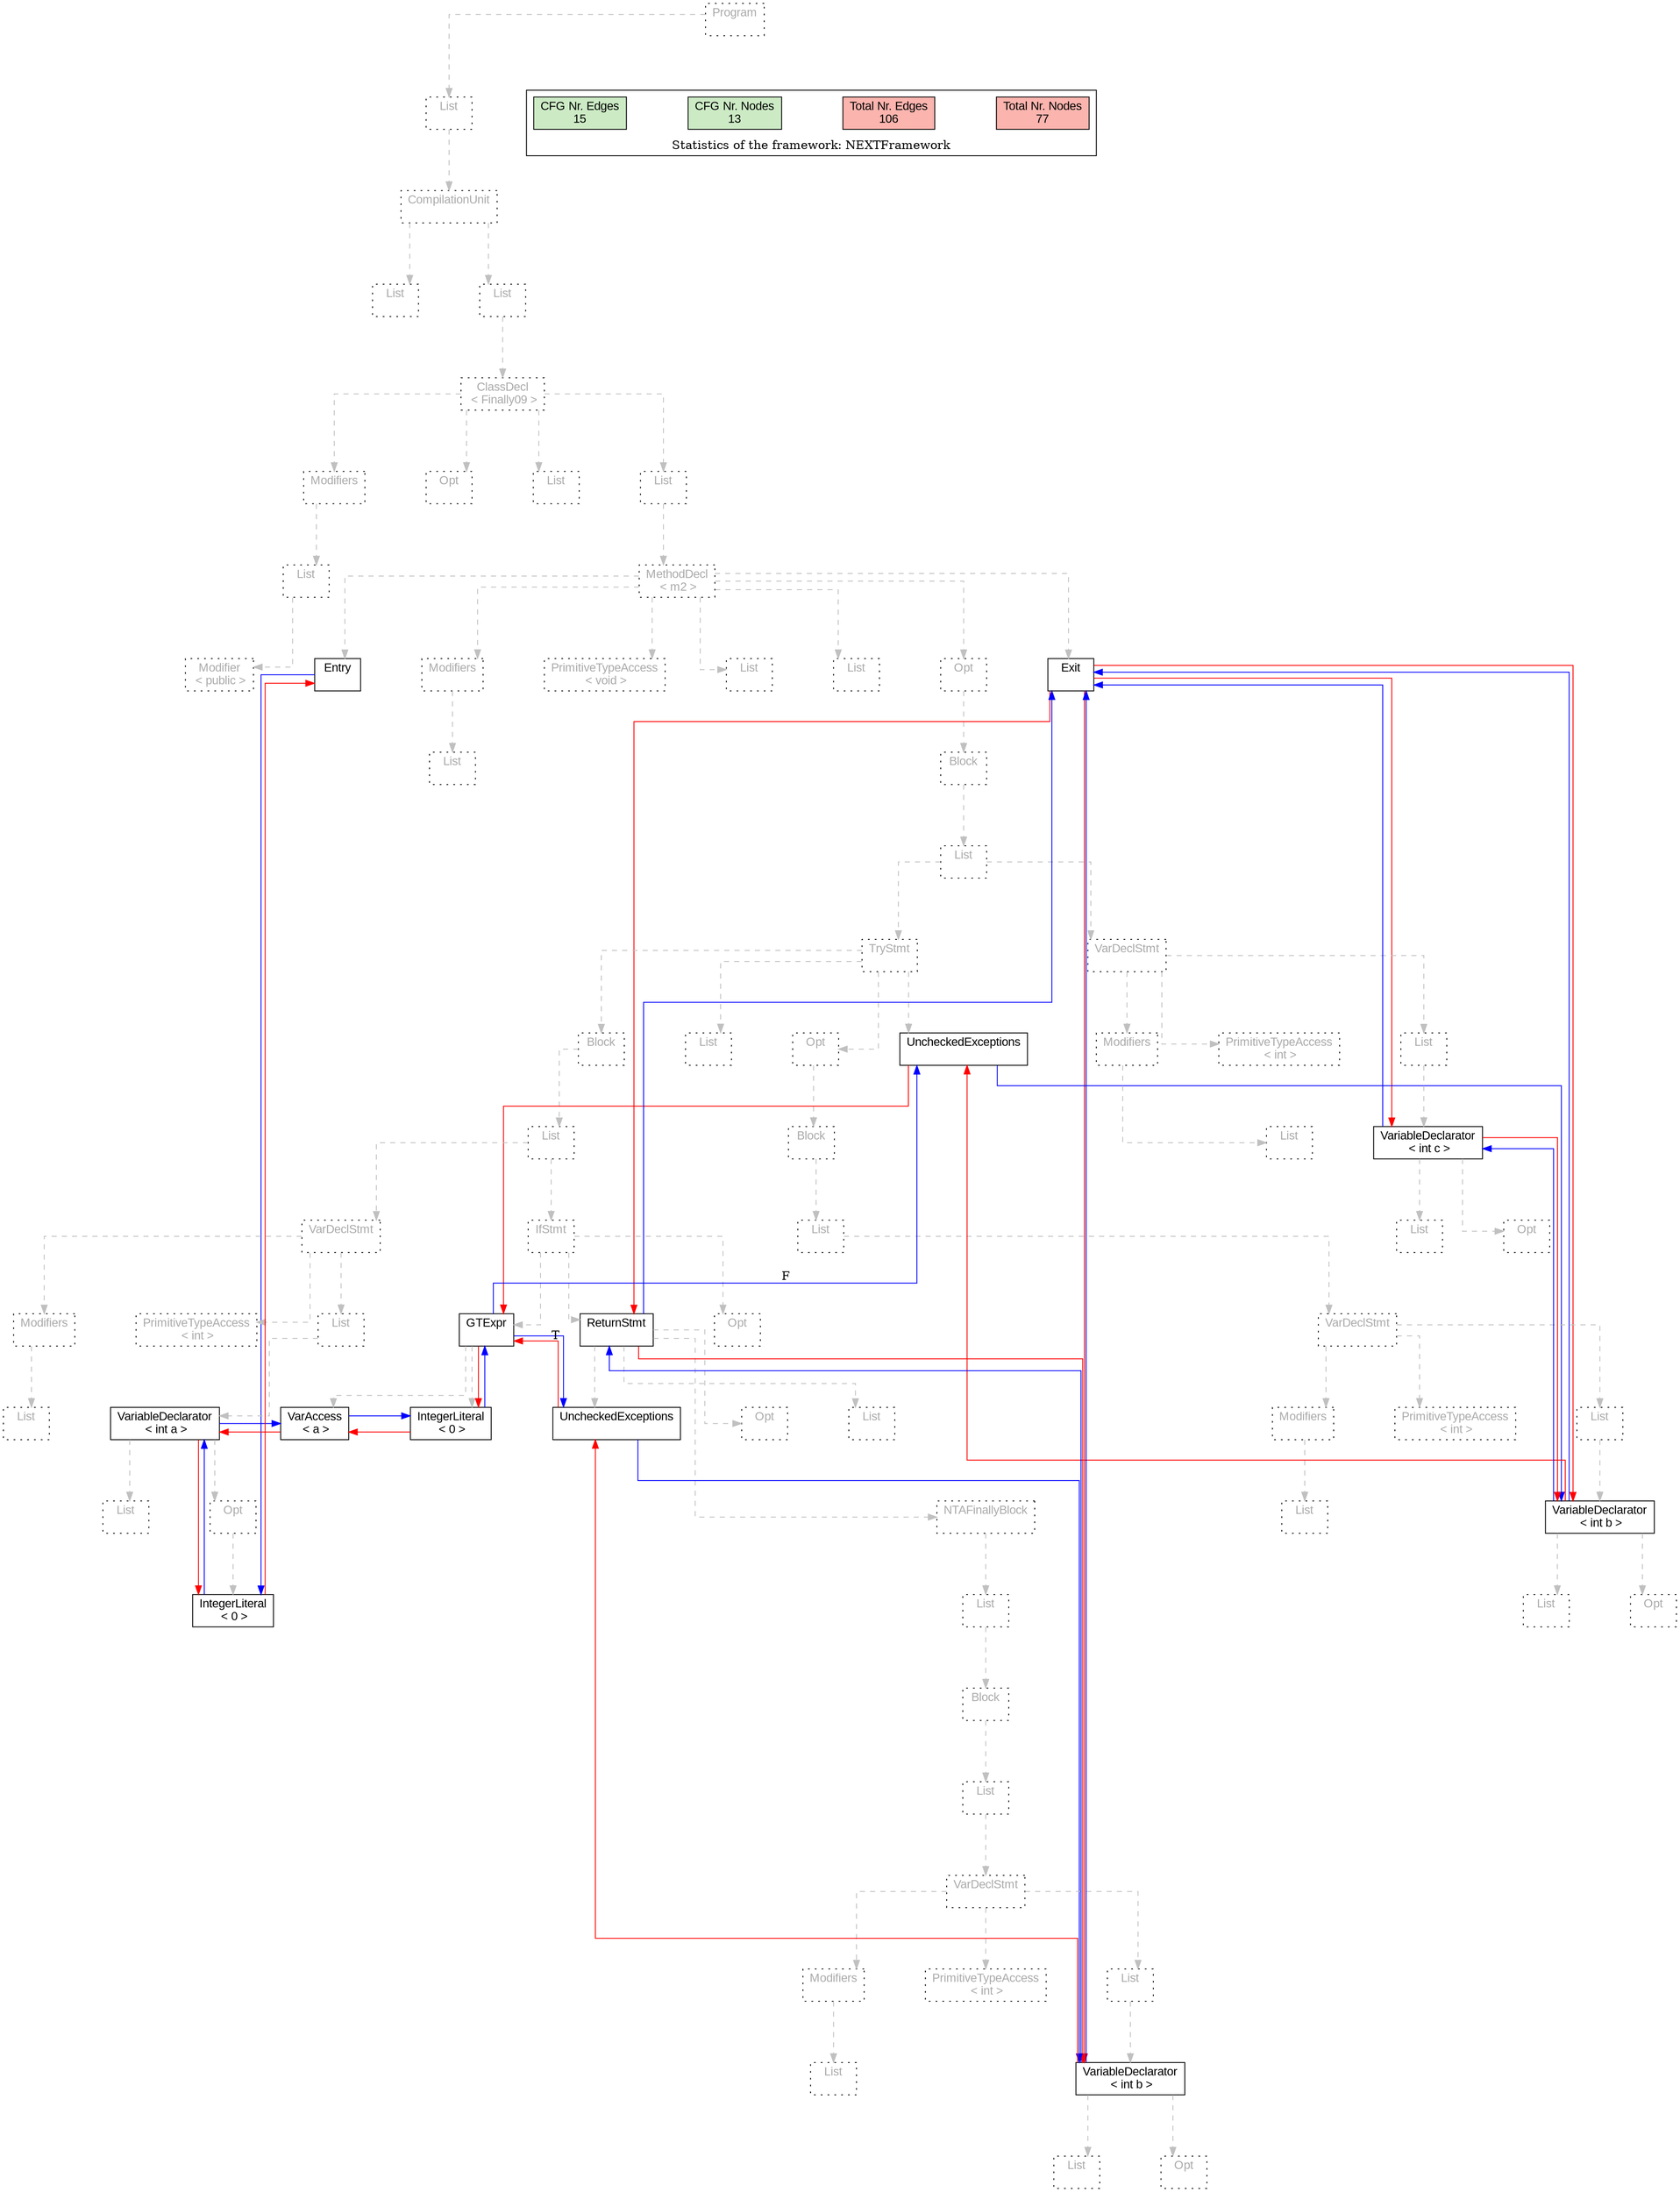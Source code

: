 digraph G {
graph [splines=ortho, nodesep="1", ranksep="1"]
node [shape=rect, fontname=Arial];
{ rank = same; "Program[0]"}
{ rank = same; "List[1]"}
{ rank = same; "CompilationUnit[2]"}
{ rank = same; "List[3]"; "List[4]"}
{ rank = same; "ClassDecl[5]"}
{ rank = same; "Modifiers[6]"; "Opt[9]"; "List[10]"; "List[11]"}
{ rank = same; "List[7]"; "MethodDecl[12]"}
{ rank = same; "Modifier[8]"; "Entry[13]"; "Modifiers[14]"; "PrimitiveTypeAccess[16]"; "List[17]"; "List[18]"; "Opt[19]"; "Exit[20]"}
{ rank = same; "List[15]"; "Block[20]"}
{ rank = same; "List[21]"}
{ rank = same; "TryStmt[22]"; "VarDeclStmt[68]"}
{ rank = same; "Block[23]"; "List[55]"; "Opt[56]"; "UncheckedExceptions[67]"; "Modifiers[69]"; "PrimitiveTypeAccess[71]"; "List[72]"}
{ rank = same; "List[24]"; "Block[57]"; "List[70]"; "VariableDeclarator[73]"}
{ rank = same; "VarDeclStmt[25]"; "IfStmt[34]"; "List[58]"; "List[74]"; "Opt[75]"}
{ rank = same; "Modifiers[26]"; "PrimitiveTypeAccess[28]"; "List[29]"; "GTExpr[35]"; "ReturnStmt[38]"; "Opt[54]"; "VarDeclStmt[59]"}
{ rank = same; "List[27]"; "VariableDeclarator[30]"; "VarAccess[36]"; "IntegerLiteral[37]"; "Opt[39]"; "List[53]"; "UncheckedExceptions[39]"; "Modifiers[60]"; "PrimitiveTypeAccess[62]"; "List[63]"}
{ rank = same; "List[31]"; "Opt[32]"; "NTAFinallyBlock[41]"; "List[61]"; "VariableDeclarator[64]"}
{ rank = same; "IntegerLiteral[33]"; "List[42]"; "List[65]"; "Opt[66]"}
{ rank = same; "Block[43]"}
{ rank = same; "List[44]"}
{ rank = same; "VarDeclStmt[45]"}
{ rank = same; "Modifiers[46]"; "PrimitiveTypeAccess[48]"; "List[49]"}
{ rank = same; "List[47]"; "VariableDeclarator[50]"}
{ rank = same; "List[51]"; "Opt[52]"}
"Program[0]" [label="Program\n ", style= dotted   fillcolor="#eeeeee" fontcolor="#aaaaaa"  ]
"List[1]" [label="List\n ", style= dotted   fillcolor="#eeeeee" fontcolor="#aaaaaa"  ]
"CompilationUnit[2]" [label="CompilationUnit\n ", style= dotted   fillcolor="#eeeeee" fontcolor="#aaaaaa"  ]
"List[3]" [label="List\n ", style= dotted   fillcolor="#eeeeee" fontcolor="#aaaaaa"  ]
"List[4]" [label="List\n ", style= dotted   fillcolor="#eeeeee" fontcolor="#aaaaaa"  ]
"ClassDecl[5]" [label="ClassDecl\n < Finally09 >", style= dotted   fillcolor="#eeeeee" fontcolor="#aaaaaa"  ]
"Modifiers[6]" [label="Modifiers\n ", style= dotted   fillcolor="#eeeeee" fontcolor="#aaaaaa"  ]
"List[7]" [label="List\n ", style= dotted   fillcolor="#eeeeee" fontcolor="#aaaaaa"  ]
"Modifier[8]" [label="Modifier\n < public >", style= dotted   fillcolor="#eeeeee" fontcolor="#aaaaaa"  ]
"Opt[9]" [label="Opt\n ", style= dotted   fillcolor="#eeeeee" fontcolor="#aaaaaa"  ]
"List[10]" [label="List\n ", style= dotted   fillcolor="#eeeeee" fontcolor="#aaaaaa"  ]
"List[11]" [label="List\n ", style= dotted   fillcolor="#eeeeee" fontcolor="#aaaaaa"  ]
"MethodDecl[12]" [label="MethodDecl\n < m2 >", style= dotted   fillcolor="#eeeeee" fontcolor="#aaaaaa"  ]
"Entry[13]" [label="Entry\n ", fillcolor=white   style=filled  ]
"Modifiers[14]" [label="Modifiers\n ", style= dotted   fillcolor="#eeeeee" fontcolor="#aaaaaa"  ]
"List[15]" [label="List\n ", style= dotted   fillcolor="#eeeeee" fontcolor="#aaaaaa"  ]
"PrimitiveTypeAccess[16]" [label="PrimitiveTypeAccess\n < void >", style= dotted   fillcolor="#eeeeee" fontcolor="#aaaaaa"  ]
"List[17]" [label="List\n ", style= dotted   fillcolor="#eeeeee" fontcolor="#aaaaaa"  ]
"List[18]" [label="List\n ", style= dotted   fillcolor="#eeeeee" fontcolor="#aaaaaa"  ]
"Opt[19]" [label="Opt\n ", style= dotted   fillcolor="#eeeeee" fontcolor="#aaaaaa"  ]
"Block[20]" [label="Block\n ", style= dotted   fillcolor="#eeeeee" fontcolor="#aaaaaa"  ]
"List[21]" [label="List\n ", style= dotted   fillcolor="#eeeeee" fontcolor="#aaaaaa"  ]
"TryStmt[22]" [label="TryStmt\n ", style= dotted   fillcolor="#eeeeee" fontcolor="#aaaaaa"  ]
"Block[23]" [label="Block\n ", style= dotted   fillcolor="#eeeeee" fontcolor="#aaaaaa"  ]
"List[24]" [label="List\n ", style= dotted   fillcolor="#eeeeee" fontcolor="#aaaaaa"  ]
"VarDeclStmt[25]" [label="VarDeclStmt\n ", style= dotted   fillcolor="#eeeeee" fontcolor="#aaaaaa"  ]
"Modifiers[26]" [label="Modifiers\n ", style= dotted   fillcolor="#eeeeee" fontcolor="#aaaaaa"  ]
"List[27]" [label="List\n ", style= dotted   fillcolor="#eeeeee" fontcolor="#aaaaaa"  ]
"PrimitiveTypeAccess[28]" [label="PrimitiveTypeAccess\n < int >", style= dotted   fillcolor="#eeeeee" fontcolor="#aaaaaa"  ]
"List[29]" [label="List\n ", style= dotted   fillcolor="#eeeeee" fontcolor="#aaaaaa"  ]
"VariableDeclarator[30]" [label="VariableDeclarator\n < int a >", fillcolor=white   style=filled  ]
"List[31]" [label="List\n ", style= dotted   fillcolor="#eeeeee" fontcolor="#aaaaaa"  ]
"Opt[32]" [label="Opt\n ", style= dotted   fillcolor="#eeeeee" fontcolor="#aaaaaa"  ]
"IntegerLiteral[33]" [label="IntegerLiteral\n < 0 >", fillcolor=white   style=filled  ]
"IfStmt[34]" [label="IfStmt\n ", style= dotted   fillcolor="#eeeeee" fontcolor="#aaaaaa"  ]
"GTExpr[35]" [label="GTExpr\n ", fillcolor=white   style=filled  ]
"VarAccess[36]" [label="VarAccess\n < a >", fillcolor=white   style=filled  ]
"IntegerLiteral[37]" [label="IntegerLiteral\n < 0 >", fillcolor=white   style=filled  ]
"ReturnStmt[38]" [label="ReturnStmt\n ", fillcolor=white   style=filled  ]
"Opt[39]" [label="Opt\n ", style= dotted   fillcolor="#eeeeee" fontcolor="#aaaaaa"  ]
"NTAFinallyBlock[41]" [label="NTAFinallyBlock\n ", style= dotted   fillcolor="#eeeeee" fontcolor="#aaaaaa"  ]
"List[42]" [label="List\n ", style= dotted   fillcolor="#eeeeee" fontcolor="#aaaaaa"  ]
"Block[43]" [label="Block\n ", style= dotted   fillcolor="#eeeeee" fontcolor="#aaaaaa"  ]
"List[44]" [label="List\n ", style= dotted   fillcolor="#eeeeee" fontcolor="#aaaaaa"  ]
"VarDeclStmt[45]" [label="VarDeclStmt\n ", style= dotted   fillcolor="#eeeeee" fontcolor="#aaaaaa"  ]
"Modifiers[46]" [label="Modifiers\n ", style= dotted   fillcolor="#eeeeee" fontcolor="#aaaaaa"  ]
"List[47]" [label="List\n ", style= dotted   fillcolor="#eeeeee" fontcolor="#aaaaaa"  ]
"PrimitiveTypeAccess[48]" [label="PrimitiveTypeAccess\n < int >", style= dotted   fillcolor="#eeeeee" fontcolor="#aaaaaa"  ]
"List[49]" [label="List\n ", style= dotted   fillcolor="#eeeeee" fontcolor="#aaaaaa"  ]
"VariableDeclarator[50]" [label="VariableDeclarator\n < int b >", fillcolor=white   style=filled  ]
"List[51]" [label="List\n ", style= dotted   fillcolor="#eeeeee" fontcolor="#aaaaaa"  ]
"Opt[52]" [label="Opt\n ", style= dotted   fillcolor="#eeeeee" fontcolor="#aaaaaa"  ]
"List[53]" [label="List\n ", style= dotted   fillcolor="#eeeeee" fontcolor="#aaaaaa"  ]
"UncheckedExceptions[39]" [label="UncheckedExceptions\n ", fillcolor=white   style=filled  ]
"Opt[54]" [label="Opt\n ", style= dotted   fillcolor="#eeeeee" fontcolor="#aaaaaa"  ]
"List[55]" [label="List\n ", style= dotted   fillcolor="#eeeeee" fontcolor="#aaaaaa"  ]
"Opt[56]" [label="Opt\n ", style= dotted   fillcolor="#eeeeee" fontcolor="#aaaaaa"  ]
"Block[57]" [label="Block\n ", style= dotted   fillcolor="#eeeeee" fontcolor="#aaaaaa"  ]
"List[58]" [label="List\n ", style= dotted   fillcolor="#eeeeee" fontcolor="#aaaaaa"  ]
"VarDeclStmt[59]" [label="VarDeclStmt\n ", style= dotted   fillcolor="#eeeeee" fontcolor="#aaaaaa"  ]
"Modifiers[60]" [label="Modifiers\n ", style= dotted   fillcolor="#eeeeee" fontcolor="#aaaaaa"  ]
"List[61]" [label="List\n ", style= dotted   fillcolor="#eeeeee" fontcolor="#aaaaaa"  ]
"PrimitiveTypeAccess[62]" [label="PrimitiveTypeAccess\n < int >", style= dotted   fillcolor="#eeeeee" fontcolor="#aaaaaa"  ]
"List[63]" [label="List\n ", style= dotted   fillcolor="#eeeeee" fontcolor="#aaaaaa"  ]
"VariableDeclarator[64]" [label="VariableDeclarator\n < int b >", fillcolor=white   style=filled  ]
"List[65]" [label="List\n ", style= dotted   fillcolor="#eeeeee" fontcolor="#aaaaaa"  ]
"Opt[66]" [label="Opt\n ", style= dotted   fillcolor="#eeeeee" fontcolor="#aaaaaa"  ]
"UncheckedExceptions[67]" [label="UncheckedExceptions\n ", fillcolor=white   style=filled  ]
"VarDeclStmt[68]" [label="VarDeclStmt\n ", style= dotted   fillcolor="#eeeeee" fontcolor="#aaaaaa"  ]
"Modifiers[69]" [label="Modifiers\n ", style= dotted   fillcolor="#eeeeee" fontcolor="#aaaaaa"  ]
"List[70]" [label="List\n ", style= dotted   fillcolor="#eeeeee" fontcolor="#aaaaaa"  ]
"PrimitiveTypeAccess[71]" [label="PrimitiveTypeAccess\n < int >", style= dotted   fillcolor="#eeeeee" fontcolor="#aaaaaa"  ]
"List[72]" [label="List\n ", style= dotted   fillcolor="#eeeeee" fontcolor="#aaaaaa"  ]
"VariableDeclarator[73]" [label="VariableDeclarator\n < int c >", fillcolor=white   style=filled  ]
"List[74]" [label="List\n ", style= dotted   fillcolor="#eeeeee" fontcolor="#aaaaaa"  ]
"Opt[75]" [label="Opt\n ", style= dotted   fillcolor="#eeeeee" fontcolor="#aaaaaa"  ]
"Exit[20]" [label="Exit\n ", fillcolor=white   style=filled  ]
"CompilationUnit[2]" -> "List[3]" [style=dashed, color=gray]
"List[7]" -> "Modifier[8]" [style=dashed, color=gray]
"Modifiers[6]" -> "List[7]" [style=dashed, color=gray]
"ClassDecl[5]" -> "Modifiers[6]" [style=dashed, color=gray]
"ClassDecl[5]" -> "Opt[9]" [style=dashed, color=gray]
"ClassDecl[5]" -> "List[10]" [style=dashed, color=gray]
"MethodDecl[12]" -> "Entry[13]" [style=dashed, color=gray]
"Modifiers[14]" -> "List[15]" [style=dashed, color=gray]
"MethodDecl[12]" -> "Modifiers[14]" [style=dashed, color=gray]
"MethodDecl[12]" -> "PrimitiveTypeAccess[16]" [style=dashed, color=gray]
"MethodDecl[12]" -> "List[17]" [style=dashed, color=gray]
"MethodDecl[12]" -> "List[18]" [style=dashed, color=gray]
"Modifiers[26]" -> "List[27]" [style=dashed, color=gray]
"VarDeclStmt[25]" -> "Modifiers[26]" [style=dashed, color=gray]
"VarDeclStmt[25]" -> "PrimitiveTypeAccess[28]" [style=dashed, color=gray]
"VariableDeclarator[30]" -> "List[31]" [style=dashed, color=gray]
"Opt[32]" -> "IntegerLiteral[33]" [style=dashed, color=gray]
"VariableDeclarator[30]" -> "Opt[32]" [style=dashed, color=gray]
"List[29]" -> "VariableDeclarator[30]" [style=dashed, color=gray]
"VarDeclStmt[25]" -> "List[29]" [style=dashed, color=gray]
"List[24]" -> "VarDeclStmt[25]" [style=dashed, color=gray]
"GTExpr[35]" -> "VarAccess[36]" [style=dashed, color=gray]
"GTExpr[35]" -> "IntegerLiteral[37]" [style=dashed, color=gray]
"IfStmt[34]" -> "GTExpr[35]" [style=dashed, color=gray]
"ReturnStmt[38]" -> "Opt[39]" [style=dashed, color=gray]
"Modifiers[46]" -> "List[47]" [style=dashed, color=gray]
"VarDeclStmt[45]" -> "Modifiers[46]" [style=dashed, color=gray]
"VarDeclStmt[45]" -> "PrimitiveTypeAccess[48]" [style=dashed, color=gray]
"VariableDeclarator[50]" -> "List[51]" [style=dashed, color=gray]
"VariableDeclarator[50]" -> "Opt[52]" [style=dashed, color=gray]
"List[49]" -> "VariableDeclarator[50]" [style=dashed, color=gray]
"VarDeclStmt[45]" -> "List[49]" [style=dashed, color=gray]
"List[44]" -> "VarDeclStmt[45]" [style=dashed, color=gray]
"Block[43]" -> "List[44]" [style=dashed, color=gray]
"List[42]" -> "Block[43]" [style=dashed, color=gray]
"NTAFinallyBlock[41]" -> "List[42]" [style=dashed, color=gray]
"ReturnStmt[38]" -> "NTAFinallyBlock[41]" [style=dashed, color=gray]
"ReturnStmt[38]" -> "List[53]" [style=dashed, color=gray]
"ReturnStmt[38]" -> "UncheckedExceptions[39]" [style=dashed, color=gray]
"IfStmt[34]" -> "ReturnStmt[38]" [style=dashed, color=gray]
"IfStmt[34]" -> "Opt[54]" [style=dashed, color=gray]
"List[24]" -> "IfStmt[34]" [style=dashed, color=gray]
"Block[23]" -> "List[24]" [style=dashed, color=gray]
"TryStmt[22]" -> "Block[23]" [style=dashed, color=gray]
"TryStmt[22]" -> "List[55]" [style=dashed, color=gray]
"Modifiers[60]" -> "List[61]" [style=dashed, color=gray]
"VarDeclStmt[59]" -> "Modifiers[60]" [style=dashed, color=gray]
"VarDeclStmt[59]" -> "PrimitiveTypeAccess[62]" [style=dashed, color=gray]
"VariableDeclarator[64]" -> "List[65]" [style=dashed, color=gray]
"VariableDeclarator[64]" -> "Opt[66]" [style=dashed, color=gray]
"List[63]" -> "VariableDeclarator[64]" [style=dashed, color=gray]
"VarDeclStmt[59]" -> "List[63]" [style=dashed, color=gray]
"List[58]" -> "VarDeclStmt[59]" [style=dashed, color=gray]
"Block[57]" -> "List[58]" [style=dashed, color=gray]
"Opt[56]" -> "Block[57]" [style=dashed, color=gray]
"TryStmt[22]" -> "Opt[56]" [style=dashed, color=gray]
"TryStmt[22]" -> "UncheckedExceptions[67]" [style=dashed, color=gray]
"List[21]" -> "TryStmt[22]" [style=dashed, color=gray]
"Modifiers[69]" -> "List[70]" [style=dashed, color=gray]
"VarDeclStmt[68]" -> "Modifiers[69]" [style=dashed, color=gray]
"VarDeclStmt[68]" -> "PrimitiveTypeAccess[71]" [style=dashed, color=gray]
"VariableDeclarator[73]" -> "List[74]" [style=dashed, color=gray]
"VariableDeclarator[73]" -> "Opt[75]" [style=dashed, color=gray]
"List[72]" -> "VariableDeclarator[73]" [style=dashed, color=gray]
"VarDeclStmt[68]" -> "List[72]" [style=dashed, color=gray]
"List[21]" -> "VarDeclStmt[68]" [style=dashed, color=gray]
"Block[20]" -> "List[21]" [style=dashed, color=gray]
"Opt[19]" -> "Block[20]" [style=dashed, color=gray]
"MethodDecl[12]" -> "Opt[19]" [style=dashed, color=gray]
"MethodDecl[12]" -> "Exit[20]" [style=dashed, color=gray]
"List[11]" -> "MethodDecl[12]" [style=dashed, color=gray]
"ClassDecl[5]" -> "List[11]" [style=dashed, color=gray]
"List[4]" -> "ClassDecl[5]" [style=dashed, color=gray]
"CompilationUnit[2]" -> "List[4]" [style=dashed, color=gray]
"List[1]" -> "CompilationUnit[2]" [style=dashed, color=gray]
"Program[0]" -> "List[1]" [style=dashed, color=gray]
"Exit[20]" -> "ReturnStmt[38]" [color=red, constraint=false]
"Exit[20]" -> "VariableDeclarator[50]" [color=red, constraint=false]
"Exit[20]" -> "VariableDeclarator[64]" [color=red, constraint=false]
"Exit[20]" -> "VariableDeclarator[73]" [color=red, constraint=false]
"ReturnStmt[38]" -> "Exit[20]" [color=blue, constraint=false, xlabel=" "] 
"ReturnStmt[38]" -> "VariableDeclarator[50]" [color=red, constraint=false]
"VariableDeclarator[50]" -> "ReturnStmt[38]" [color=blue, constraint=false, xlabel=" "] 
"VariableDeclarator[50]" -> "Exit[20]" [color=blue, constraint=false, xlabel=" "] 
"VariableDeclarator[50]" -> "UncheckedExceptions[39]" [color=red, constraint=false]
"UncheckedExceptions[39]" -> "VariableDeclarator[50]" [color=blue, constraint=false, xlabel=" "] 
"UncheckedExceptions[39]" -> "GTExpr[35]" [color=red, constraint=false]
"VariableDeclarator[73]" -> "Exit[20]" [color=blue, constraint=false, xlabel=" "] 
"VariableDeclarator[73]" -> "VariableDeclarator[64]" [color=red, constraint=false]
"VariableDeclarator[64]" -> "VariableDeclarator[73]" [color=blue, constraint=false, xlabel=" "] 
"VariableDeclarator[64]" -> "Exit[20]" [color=blue, constraint=false, xlabel=" "] 
"VariableDeclarator[64]" -> "UncheckedExceptions[67]" [color=red, constraint=false]
"UncheckedExceptions[67]" -> "VariableDeclarator[64]" [color=blue, constraint=false, xlabel=" "] 
"UncheckedExceptions[67]" -> "GTExpr[35]" [color=red, constraint=false]
"GTExpr[35]" -> "UncheckedExceptions[39]" [color=blue, constraint=false, xlabel="T "] 
"GTExpr[35]" -> "UncheckedExceptions[67]" [color=blue, constraint=false, xlabel="F "] 
"GTExpr[35]" -> "IntegerLiteral[37]" [color=red, constraint=false]
"IntegerLiteral[37]" -> "GTExpr[35]" [color=blue, constraint=false, xlabel=" "] 
"IntegerLiteral[37]" -> "VarAccess[36]" [color=red, constraint=false]
"VarAccess[36]" -> "IntegerLiteral[37]" [color=blue, constraint=false, xlabel=" "] 
"VarAccess[36]" -> "VariableDeclarator[30]" [color=red, constraint=false]
"VariableDeclarator[30]" -> "VarAccess[36]" [color=blue, constraint=false, xlabel=" "] 
"VariableDeclarator[30]" -> "IntegerLiteral[33]" [color=red, constraint=false]
"IntegerLiteral[33]" -> "VariableDeclarator[30]" [color=blue, constraint=false, xlabel=" "] 
"IntegerLiteral[33]" -> "Entry[13]" [color=red, constraint=false]
"Entry[13]" -> "IntegerLiteral[33]" [color=blue, constraint=false, xlabel=" "] 
"List[3]" -> "List[4]" [style=invis]
"Modifiers[6]" -> "Opt[9]" -> "List[10]" -> "List[11]" [style=invis]
"Entry[13]" -> "Modifiers[14]" -> "PrimitiveTypeAccess[16]" -> "List[17]" -> "List[18]" -> "Opt[19]" -> "Exit[20]" [style=invis]
"TryStmt[22]" -> "VarDeclStmt[68]" [style=invis]
"Block[23]" -> "List[55]" -> "Opt[56]" [style=invis]
"VarDeclStmt[25]" -> "IfStmt[34]" [style=invis]
"Modifiers[26]" -> "PrimitiveTypeAccess[28]" -> "List[29]" [style=invis]
"List[31]" -> "Opt[32]" [style=invis]
"GTExpr[35]" -> "ReturnStmt[38]" -> "Opt[54]" [style=invis]
"VarAccess[36]" -> "IntegerLiteral[37]" [style=invis]
"Modifiers[46]" -> "PrimitiveTypeAccess[48]" -> "List[49]" [style=invis]
"List[51]" -> "Opt[52]" [style=invis]
"Modifiers[60]" -> "PrimitiveTypeAccess[62]" -> "List[63]" [style=invis]
"List[65]" -> "Opt[66]" [style=invis]
"Modifiers[69]" -> "PrimitiveTypeAccess[71]" -> "List[72]" [style=invis]
"List[74]" -> "Opt[75]" [style=invis]

subgraph cluster_legend {
{node [style=filled, fillcolor=1, colorscheme="pastel13"]
Nodes [label="Total Nr. Nodes
77", fillcolor=1]
Edges [label="Total Nr. Edges
106", fillcolor=1]
NodesCFG [label="CFG Nr. Nodes
13", fillcolor=3]
EdgesCFG [label="CFG Nr. Edges
15", fillcolor=3]
Nodes-> "Program[0]" -> NodesCFG  [style="invis"]
Edges -> "Program[0]" ->EdgesCFG [style="invis"]}
label = "Statistics of the framework: NEXTFramework"
style="solid"
ranksep=0.05
nodesep=0.01
labelloc = b
len=2
}}